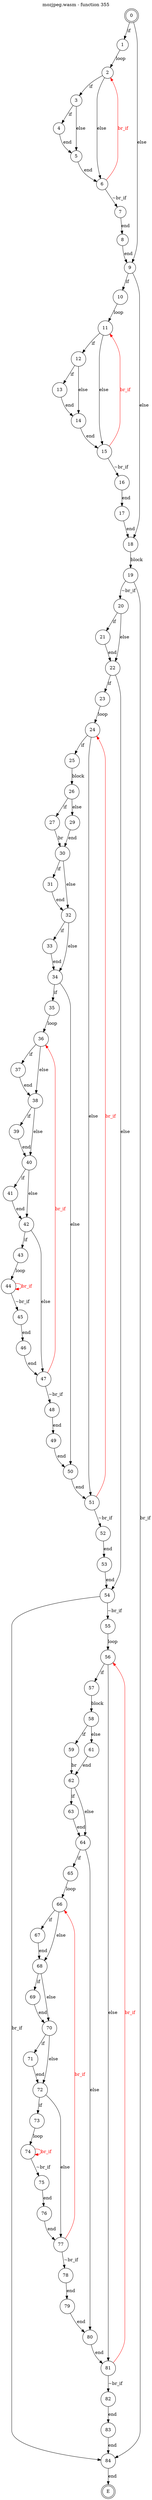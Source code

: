 digraph finite_state_machine {
    label = "mozjpeg.wasm - function 355"
    labelloc =  t
    labelfontsize = 16
    labelfontcolor = black
    labelfontname = "Helvetica"
    node [shape = doublecircle]; 0 E ;
    node [shape = circle];
    0 -> 1[label="if"];
    0 -> 9[label="else"];
    1 -> 2[label="loop"];
    2 -> 3[label="if"];
    2 -> 6[label="else"];
    3 -> 4[label="if"];
    3 -> 5[label="else"];
    4 -> 5[label="end"];
    5 -> 6[label="end"];
    6 -> 7[label="~br_if"];
    6 -> 2[color="red" fontcolor="red" label="br_if"];
    7 -> 8[label="end"];
    8 -> 9[label="end"];
    9 -> 10[label="if"];
    9 -> 18[label="else"];
    10 -> 11[label="loop"];
    11 -> 12[label="if"];
    11 -> 15[label="else"];
    12 -> 13[label="if"];
    12 -> 14[label="else"];
    13 -> 14[label="end"];
    14 -> 15[label="end"];
    15 -> 16[label="~br_if"];
    15 -> 11[color="red" fontcolor="red" label="br_if"];
    16 -> 17[label="end"];
    17 -> 18[label="end"];
    18 -> 19[label="block"];
    19 -> 20[label="~br_if"];
    19 -> 84[label="br_if"];
    20 -> 21[label="if"];
    20 -> 22[label="else"];
    21 -> 22[label="end"];
    22 -> 23[label="if"];
    22 -> 54[label="else"];
    23 -> 24[label="loop"];
    24 -> 25[label="if"];
    24 -> 51[label="else"];
    25 -> 26[label="block"];
    26 -> 27[label="if"];
    26 -> 29[label="else"];
    27 -> 30[label="br"];
    29 -> 30[label="end"];
    30 -> 31[label="if"];
    30 -> 32[label="else"];
    31 -> 32[label="end"];
    32 -> 33[label="if"];
    32 -> 34[label="else"];
    33 -> 34[label="end"];
    34 -> 35[label="if"];
    34 -> 50[label="else"];
    35 -> 36[label="loop"];
    36 -> 37[label="if"];
    36 -> 38[label="else"];
    37 -> 38[label="end"];
    38 -> 39[label="if"];
    38 -> 40[label="else"];
    39 -> 40[label="end"];
    40 -> 41[label="if"];
    40 -> 42[label="else"];
    41 -> 42[label="end"];
    42 -> 43[label="if"];
    42 -> 47[label="else"];
    43 -> 44[label="loop"];
    44 -> 45[label="~br_if"];
    44 -> 44[color="red" fontcolor="red" label="br_if"];
    45 -> 46[label="end"];
    46 -> 47[label="end"];
    47 -> 48[label="~br_if"];
    47 -> 36[color="red" fontcolor="red" label="br_if"];
    48 -> 49[label="end"];
    49 -> 50[label="end"];
    50 -> 51[label="end"];
    51 -> 52[label="~br_if"];
    51 -> 24[color="red" fontcolor="red" label="br_if"];
    52 -> 53[label="end"];
    53 -> 54[label="end"];
    54 -> 55[label="~br_if"];
    54 -> 84[label="br_if"];
    55 -> 56[label="loop"];
    56 -> 57[label="if"];
    56 -> 81[label="else"];
    57 -> 58[label="block"];
    58 -> 59[label="if"];
    58 -> 61[label="else"];
    59 -> 62[label="br"];
    61 -> 62[label="end"];
    62 -> 63[label="if"];
    62 -> 64[label="else"];
    63 -> 64[label="end"];
    64 -> 65[label="if"];
    64 -> 80[label="else"];
    65 -> 66[label="loop"];
    66 -> 67[label="if"];
    66 -> 68[label="else"];
    67 -> 68[label="end"];
    68 -> 69[label="if"];
    68 -> 70[label="else"];
    69 -> 70[label="end"];
    70 -> 71[label="if"];
    70 -> 72[label="else"];
    71 -> 72[label="end"];
    72 -> 73[label="if"];
    72 -> 77[label="else"];
    73 -> 74[label="loop"];
    74 -> 75[label="~br_if"];
    74 -> 74[color="red" fontcolor="red" label="br_if"];
    75 -> 76[label="end"];
    76 -> 77[label="end"];
    77 -> 78[label="~br_if"];
    77 -> 66[color="red" fontcolor="red" label="br_if"];
    78 -> 79[label="end"];
    79 -> 80[label="end"];
    80 -> 81[label="end"];
    81 -> 82[label="~br_if"];
    81 -> 56[color="red" fontcolor="red" label="br_if"];
    82 -> 83[label="end"];
    83 -> 84[label="end"];
    84 -> E[label="end"];
}
